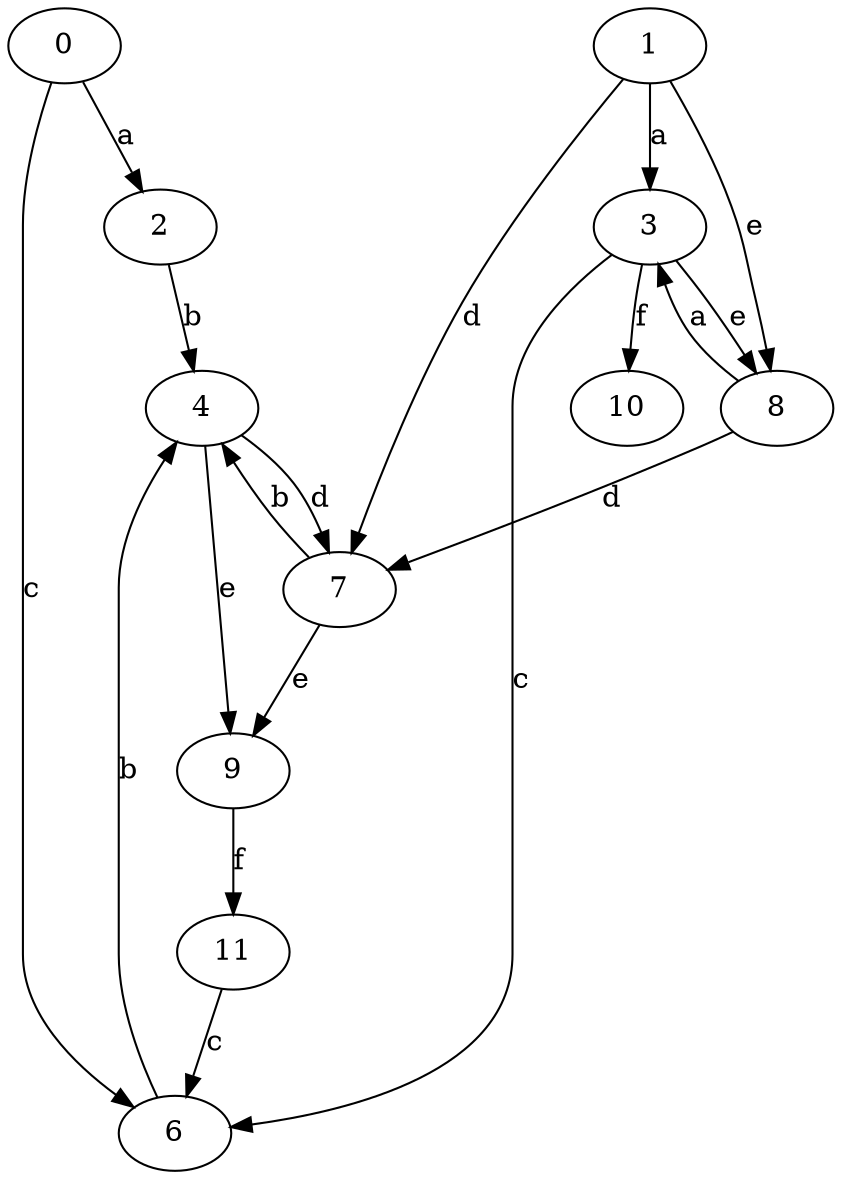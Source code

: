 strict digraph  {
2;
0;
3;
4;
6;
7;
8;
9;
10;
11;
1;
2 -> 4  [label=b];
0 -> 2  [label=a];
0 -> 6  [label=c];
3 -> 6  [label=c];
3 -> 8  [label=e];
3 -> 10  [label=f];
4 -> 7  [label=d];
4 -> 9  [label=e];
6 -> 4  [label=b];
7 -> 4  [label=b];
7 -> 9  [label=e];
8 -> 3  [label=a];
8 -> 7  [label=d];
9 -> 11  [label=f];
11 -> 6  [label=c];
1 -> 3  [label=a];
1 -> 7  [label=d];
1 -> 8  [label=e];
}
